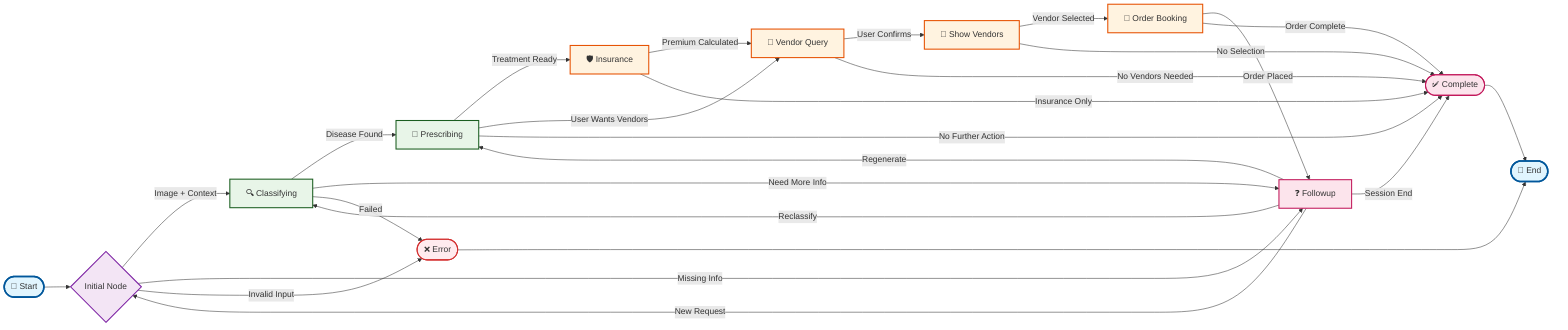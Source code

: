 flowchart LR
    %% Start and End
    START([🚀 Start]) --> INITIAL{Initial Node}
    COMPLETED([✅ Complete]) --> END([🏁 End])
    ERROR([❌ Error]) --> END
    
    %% Main Classification Flow
    INITIAL -->|Image + Context| CLASSIFYING[🔍 Classifying]
    INITIAL -->|Missing Info| FOLLOWUP[❓ Followup]
    INITIAL -->|Invalid Input| ERROR
    
    %% Classification Results
    CLASSIFYING -->|Disease Found| PRESCRIBING[💊 Prescribing]
    CLASSIFYING -->|Need More Info| FOLLOWUP
    CLASSIFYING -->|Failed| ERROR
    
    %% Prescription Results
    PRESCRIBING -->|Treatment Ready| INSURANCE[🛡️ Insurance]
    PRESCRIBING -->|User Wants Vendors| VENDOR_QUERY[🏪 Vendor Query]
    PRESCRIBING -->|No Further Action| COMPLETED
    
    %% Insurance Flow
    INSURANCE -->|Premium Calculated| VENDOR_QUERY
    INSURANCE -->|Insurance Only| COMPLETED
    
    %% Vendor Flow
    VENDOR_QUERY -->|User Confirms| SHOW_VENDORS[🛒 Show Vendors]
    VENDOR_QUERY -->|No Vendors Needed| COMPLETED
    
    %% Vendor Selection
    SHOW_VENDORS -->|Vendor Selected| ORDER_BOOKING[📝 Order Booking]
    SHOW_VENDORS -->|No Selection| COMPLETED
    
    %% Order Processing
    ORDER_BOOKING -->|Order Placed| FOLLOWUP
    ORDER_BOOKING -->|Order Complete| COMPLETED
    
    %% Followup Handling
    FOLLOWUP -->|New Request| INITIAL
    FOLLOWUP -->|Reclassify| CLASSIFYING
    FOLLOWUP -->|Regenerate| PRESCRIBING
    FOLLOWUP -->|Session End| COMPLETED
    
    %% Styling
    classDef startEnd fill:#e1f5fe,stroke:#01579b,stroke-width:3px
    classDef process fill:#e8f5e8,stroke:#1b5e20,stroke-width:2px
    classDef service fill:#fff3e0,stroke:#e65100,stroke-width:2px
    classDef terminal fill:#fce4ec,stroke:#c2185b,stroke-width:2px
    classDef error fill:#ffebee,stroke:#d32f2f,stroke-width:2px
    classDef decision fill:#f3e5f5,stroke:#7b1fa2,stroke-width:2px
    
    class START,END startEnd
    class INITIAL decision
    class CLASSIFYING,PRESCRIBING process
    class INSURANCE,VENDOR_QUERY,SHOW_VENDORS,ORDER_BOOKING service
    class FOLLOWUP,COMPLETED terminal
    class ERROR error